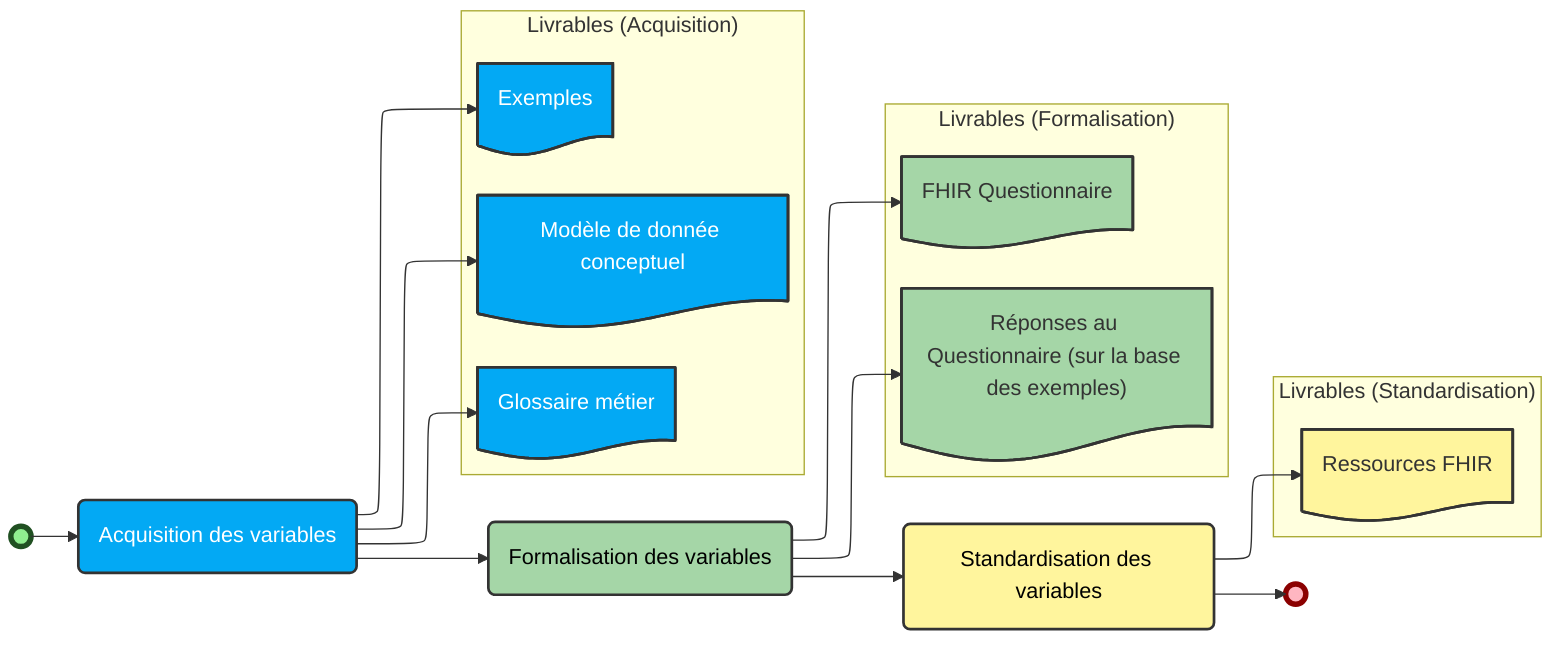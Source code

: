---
config:
  flowchart:
    curve: basis
  layout: elk
---
flowchart LR
 subgraph s1["Livrables (Acquisition)"]
    A1["Modèle de donnée conceptuel"]
    A2["Glossaire métier"]
    A3["Exemples"]
  end
 subgraph s2["Livrables (Formalisation)"]
    B1["FHIR Questionnaire"]
    B2["Réponses au Questionnaire (sur la base des exemples)"]
  end
 subgraph s3["Livrables (Standardisation)"]
    C1["Ressources FHIR"]
  end
    Start((" ")) --> A(Acquisition des variables)
    A --> B(Formalisation des variables) & A1 & A2 & A3
    B --> C(Standardisation des variables) & B1 & B2
    C --> End((" ")) & C1
    Start:::startNode
    A1@{ shape: doc}
    A2@{ shape: doc}
    A3@{ shape: doc}
    B1@{ shape: doc}
    B2@{ shape: doc}
    C1@{ shape: doc}
    End:::endNode
    classDef startNode fill:#90EE90,stroke:#205022,stroke-width:4px,color:#000
    classDef endNode fill:#FFB6C1,stroke:#8B0000,stroke-width:4px,color:#000
    style A1 fill:#03A9F4,stroke:#333,stroke-width:2px,color:#fff
    style A2 fill:#03A9F4,stroke:#333,stroke-width:2px,color:#fff
    style A3 fill:#03A9F4,stroke:#333,stroke-width:2px,color:#fff
    style B1 fill:#A5D6A7,stroke:#333,stroke-width:2px
    style B2 fill:#A5D6A7,stroke:#333,stroke-width:2px
    style C1 fill:#FFF59D,stroke:#333,stroke-width:2px
    style A fill:#03A9F4,stroke:#333,stroke-width:2px,color:#fff
    style B fill:#A5D6A7,stroke:#333,stroke-width:2px,color:#000
    style C fill:#FFF59D,stroke:#333,stroke-width:2px,color:#000